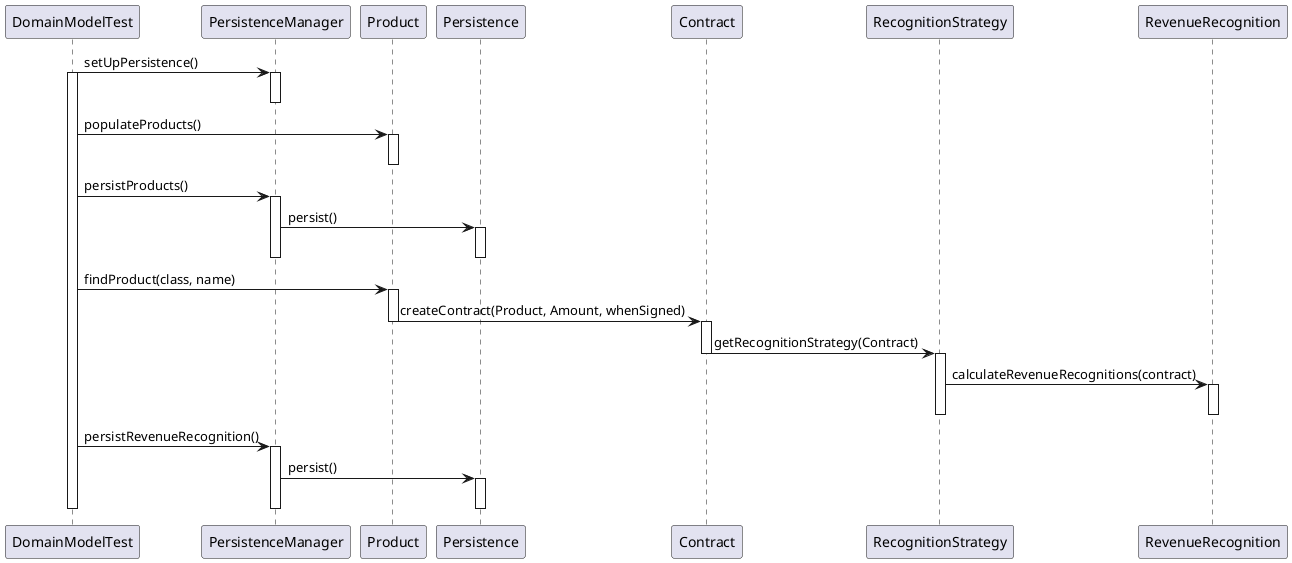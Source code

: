 @startuml
DomainModelTest -> PersistenceManager: setUpPersistence()
activate DomainModelTest
activate PersistenceManager
deactivate PersistenceManager

DomainModelTest -> Product: populateProducts()
activate Product
deactivate Product

DomainModelTest -> PersistenceManager: persistProducts()
activate PersistenceManager

PersistenceManager -> Persistence: persist()
activate Persistence
deactivate Persistence
deactivate PersistenceManager

DomainModelTest -> Product: findProduct(class, name)
activate Product

Product -> Contract: createContract(Product, Amount, whenSigned)
deactivate Product
activate Contract


Contract -> RecognitionStrategy: getRecognitionStrategy(Contract)
deactivate Contract

activate RecognitionStrategy


RecognitionStrategy -> RevenueRecognition: calculateRevenueRecognitions(contract)


activate RevenueRecognition
deactivate RevenueRecognition
deactivate RecognitionStrategy
DomainModelTest -> PersistenceManager: persistRevenueRecognition()
activate PersistenceManager

PersistenceManager -> Persistence: persist()

activate Persistence
deactivate Persistence
deactivate PersistenceManager
deactivate DomainModelTest


@enduml